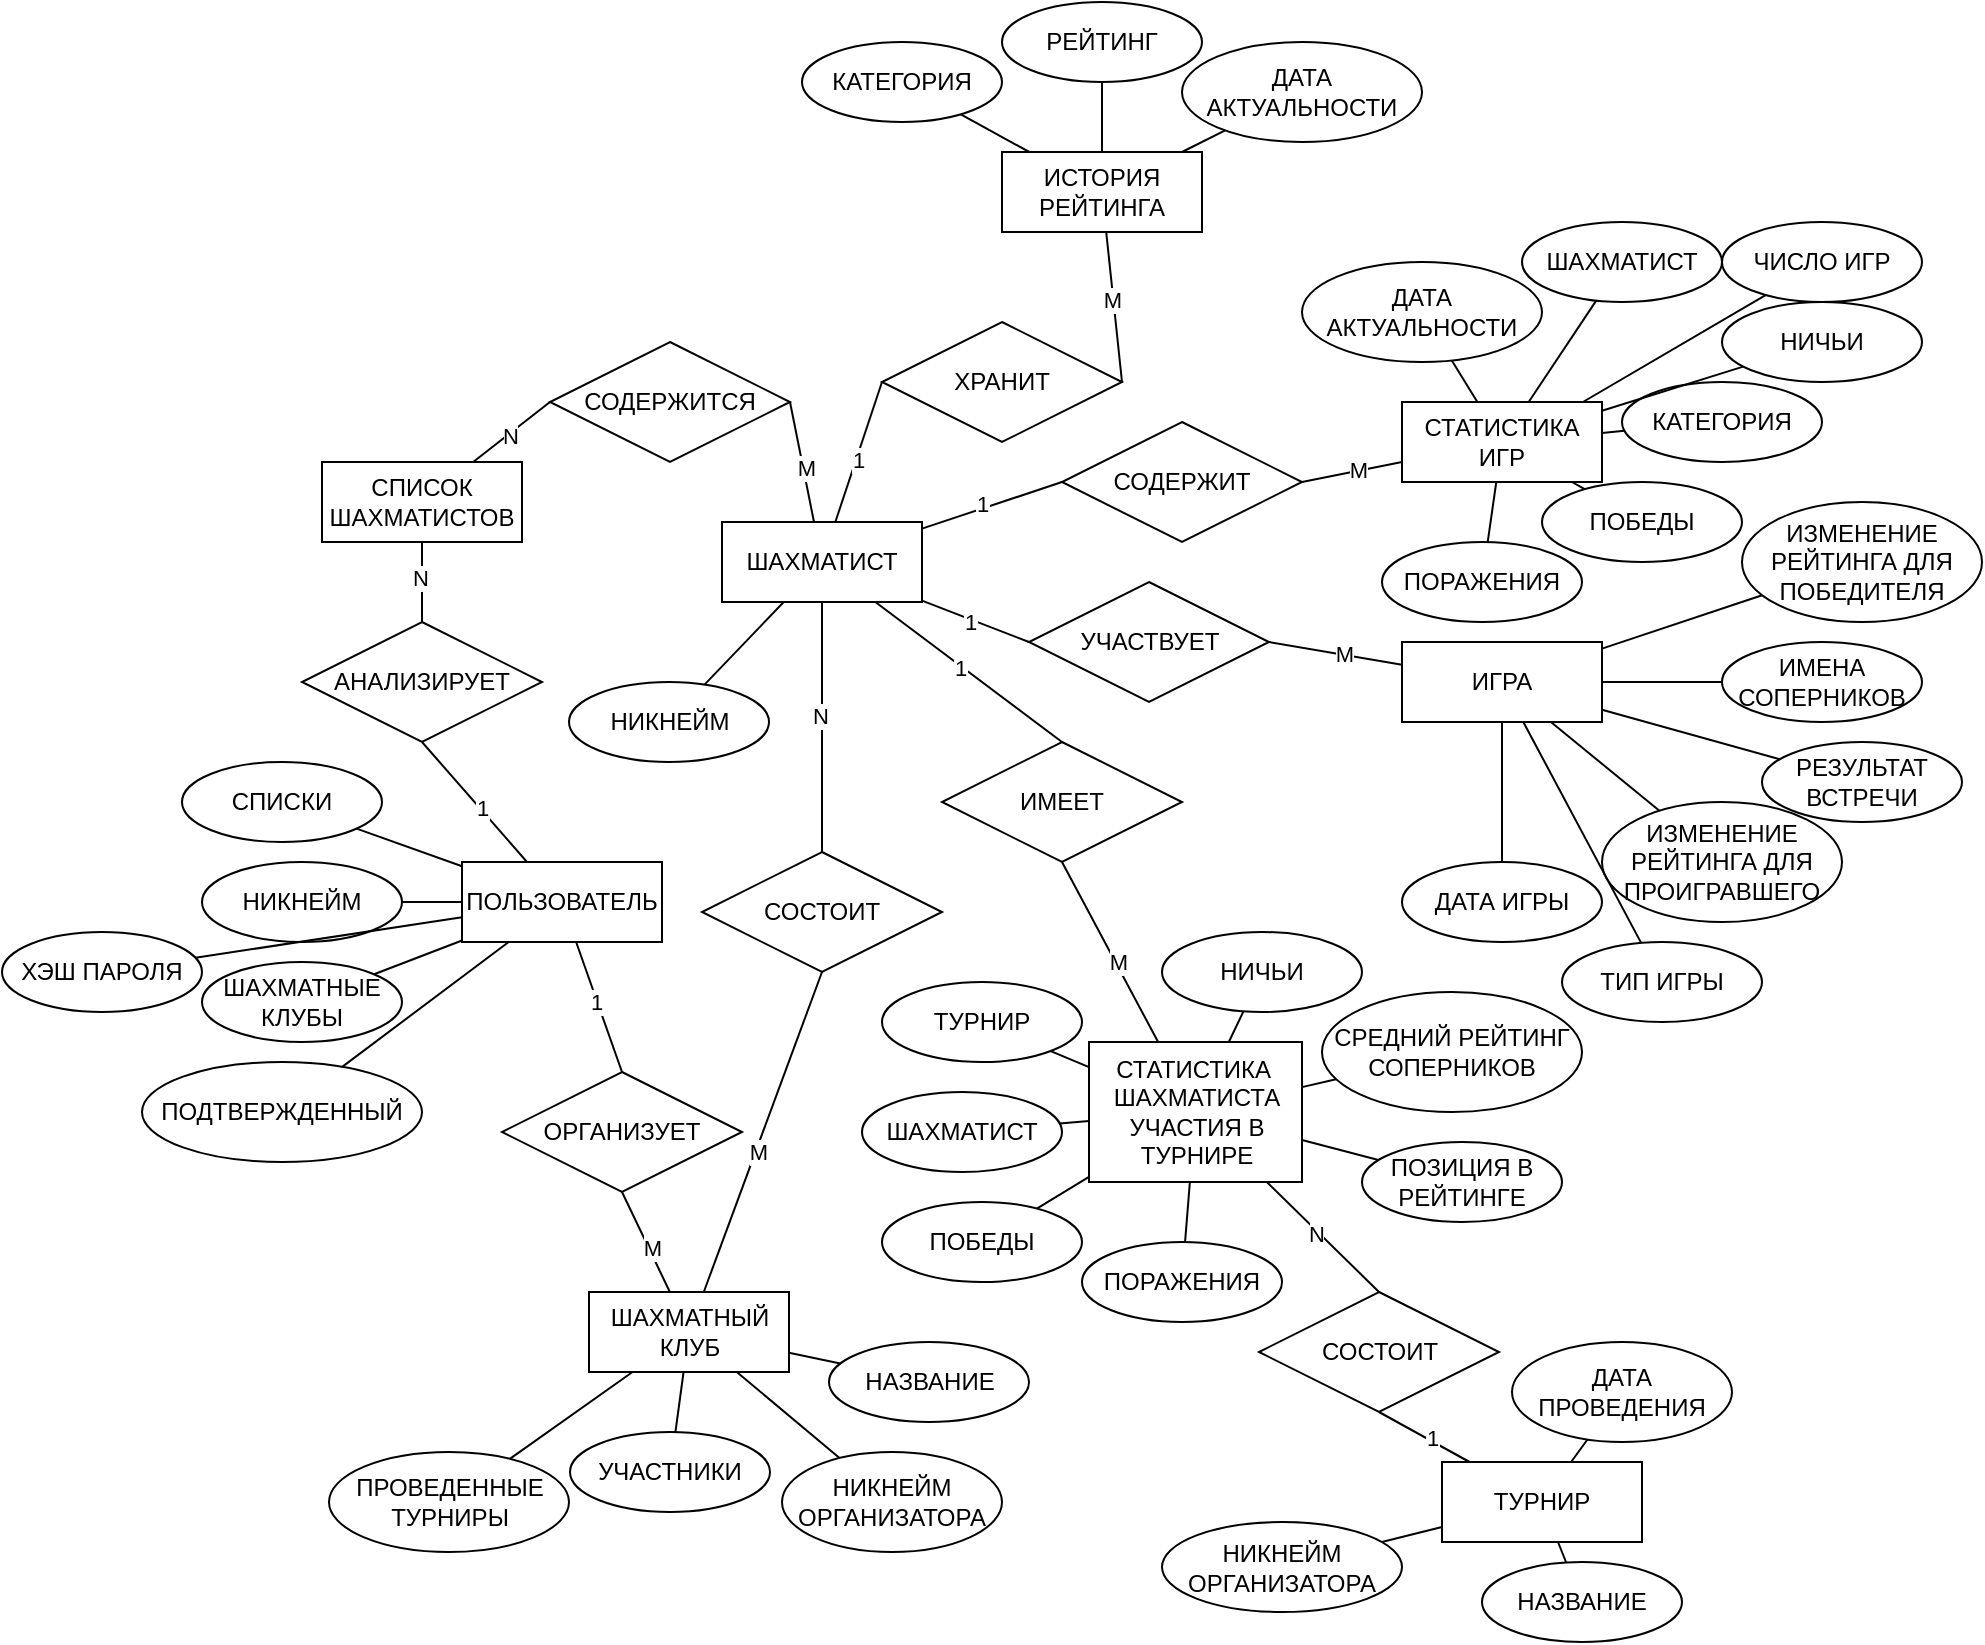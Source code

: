 <mxfile version="22.1.2" type="device">
  <diagram name="Страница — 1" id="yQxdHlblx3d4soqQ0-3H">
    <mxGraphModel dx="2657" dy="1113" grid="1" gridSize="10" guides="1" tooltips="1" connect="1" arrows="1" fold="1" page="1" pageScale="1" pageWidth="827" pageHeight="1169" math="0" shadow="0">
      <root>
        <mxCell id="0" />
        <mxCell id="1" parent="0" />
        <mxCell id="cVv3MX8iBVPpTRfMLCIt-10" style="rounded=0;orthogonalLoop=1;jettySize=auto;html=1;endArrow=none;endFill=0;entryX=0;entryY=0.5;entryDx=0;entryDy=0;" parent="1" source="cVv3MX8iBVPpTRfMLCIt-1" target="cVv3MX8iBVPpTRfMLCIt-11" edge="1">
          <mxGeometry relative="1" as="geometry">
            <mxPoint x="320" y="320" as="targetPoint" />
          </mxGeometry>
        </mxCell>
        <mxCell id="cVv3MX8iBVPpTRfMLCIt-13" value="1" style="edgeLabel;html=1;align=center;verticalAlign=middle;resizable=0;points=[];" parent="cVv3MX8iBVPpTRfMLCIt-10" vertex="1" connectable="0">
          <mxGeometry x="-0.114" y="2" relative="1" as="geometry">
            <mxPoint as="offset" />
          </mxGeometry>
        </mxCell>
        <mxCell id="cVv3MX8iBVPpTRfMLCIt-16" style="rounded=0;orthogonalLoop=1;jettySize=auto;html=1;endArrow=none;endFill=0;entryX=0;entryY=0.5;entryDx=0;entryDy=0;" parent="1" source="cVv3MX8iBVPpTRfMLCIt-1" target="cVv3MX8iBVPpTRfMLCIt-17" edge="1">
          <mxGeometry relative="1" as="geometry">
            <mxPoint x="330" y="270" as="targetPoint" />
          </mxGeometry>
        </mxCell>
        <mxCell id="cVv3MX8iBVPpTRfMLCIt-19" value="1" style="edgeLabel;html=1;align=center;verticalAlign=middle;resizable=0;points=[];" parent="cVv3MX8iBVPpTRfMLCIt-16" vertex="1" connectable="0">
          <mxGeometry x="-0.092" y="-1" relative="1" as="geometry">
            <mxPoint as="offset" />
          </mxGeometry>
        </mxCell>
        <mxCell id="cVv3MX8iBVPpTRfMLCIt-26" style="rounded=0;orthogonalLoop=1;jettySize=auto;html=1;endArrow=none;endFill=0;entryX=0.5;entryY=0;entryDx=0;entryDy=0;" parent="1" source="cVv3MX8iBVPpTRfMLCIt-1" target="cVv3MX8iBVPpTRfMLCIt-25" edge="1">
          <mxGeometry relative="1" as="geometry">
            <mxPoint x="413.5" y="500" as="targetPoint" />
            <mxPoint x="296.5" y="530" as="sourcePoint" />
          </mxGeometry>
        </mxCell>
        <mxCell id="cVv3MX8iBVPpTRfMLCIt-27" value="1" style="edgeLabel;html=1;align=center;verticalAlign=middle;resizable=0;points=[];" parent="cVv3MX8iBVPpTRfMLCIt-26" vertex="1" connectable="0">
          <mxGeometry x="-0.092" y="-1" relative="1" as="geometry">
            <mxPoint as="offset" />
          </mxGeometry>
        </mxCell>
        <mxCell id="cVv3MX8iBVPpTRfMLCIt-38" style="rounded=0;orthogonalLoop=1;jettySize=auto;html=1;endArrow=none;endFill=0;entryX=0.5;entryY=0;entryDx=0;entryDy=0;" parent="1" source="cVv3MX8iBVPpTRfMLCIt-1" target="cVv3MX8iBVPpTRfMLCIt-37" edge="1">
          <mxGeometry relative="1" as="geometry">
            <mxPoint x="303.5" y="560" as="targetPoint" />
            <mxPoint x="119" y="400" as="sourcePoint" />
          </mxGeometry>
        </mxCell>
        <mxCell id="cVv3MX8iBVPpTRfMLCIt-39" value="N" style="edgeLabel;html=1;align=center;verticalAlign=middle;resizable=0;points=[];" parent="cVv3MX8iBVPpTRfMLCIt-38" vertex="1" connectable="0">
          <mxGeometry x="-0.092" y="-1" relative="1" as="geometry">
            <mxPoint as="offset" />
          </mxGeometry>
        </mxCell>
        <mxCell id="rrQaPMLczTka0fSrIgPW-1" style="rounded=0;orthogonalLoop=1;jettySize=auto;html=1;endArrow=none;endFill=0;entryX=0;entryY=0.5;entryDx=0;entryDy=0;" parent="1" source="cVv3MX8iBVPpTRfMLCIt-4" target="rrQaPMLczTka0fSrIgPW-3" edge="1">
          <mxGeometry relative="1" as="geometry">
            <mxPoint x="266.5" y="300" as="targetPoint" />
            <mxPoint x="176" y="80" as="sourcePoint" />
          </mxGeometry>
        </mxCell>
        <mxCell id="rrQaPMLczTka0fSrIgPW-2" value="N" style="edgeLabel;html=1;align=center;verticalAlign=middle;resizable=0;points=[];" parent="rrQaPMLczTka0fSrIgPW-1" vertex="1" connectable="0">
          <mxGeometry x="-0.092" y="-1" relative="1" as="geometry">
            <mxPoint as="offset" />
          </mxGeometry>
        </mxCell>
        <mxCell id="cVv3MX8iBVPpTRfMLCIt-1" value="ШАХМАТИСТ" style="whiteSpace=wrap;html=1;align=center;" parent="1" vertex="1">
          <mxGeometry x="160" y="300" width="100" height="40" as="geometry" />
        </mxCell>
        <mxCell id="cVv3MX8iBVPpTRfMLCIt-42" style="rounded=0;orthogonalLoop=1;jettySize=auto;html=1;strokeColor=default;endArrow=none;endFill=0;" parent="1" source="cVv3MX8iBVPpTRfMLCIt-2" target="cVv3MX8iBVPpTRfMLCIt-43" edge="1">
          <mxGeometry relative="1" as="geometry">
            <mxPoint x="740" y="380" as="targetPoint" />
          </mxGeometry>
        </mxCell>
        <mxCell id="cVv3MX8iBVPpTRfMLCIt-2" value="ИГРА" style="whiteSpace=wrap;html=1;align=center;" parent="1" vertex="1">
          <mxGeometry x="500" y="360" width="100" height="40" as="geometry" />
        </mxCell>
        <mxCell id="cVv3MX8iBVPpTRfMLCIt-3" value="ШАХМАТНЫЙ КЛУБ" style="whiteSpace=wrap;html=1;align=center;" parent="1" vertex="1">
          <mxGeometry x="93.5" y="685" width="100" height="40" as="geometry" />
        </mxCell>
        <mxCell id="cVv3MX8iBVPpTRfMLCIt-4" value="СПИСОК ШАХМАТИСТОВ" style="whiteSpace=wrap;html=1;align=center;" parent="1" vertex="1">
          <mxGeometry x="-40" y="270" width="100" height="40" as="geometry" />
        </mxCell>
        <mxCell id="cVv3MX8iBVPpTRfMLCIt-5" value="ПОЛЬЗОВАТЕЛЬ" style="whiteSpace=wrap;html=1;align=center;" parent="1" vertex="1">
          <mxGeometry x="30" y="470" width="100" height="40" as="geometry" />
        </mxCell>
        <mxCell id="cVv3MX8iBVPpTRfMLCIt-6" value="ИСТОРИЯ РЕЙТИНГА" style="whiteSpace=wrap;html=1;align=center;" parent="1" vertex="1">
          <mxGeometry x="300" y="115" width="100" height="40" as="geometry" />
        </mxCell>
        <mxCell id="cVv3MX8iBVPpTRfMLCIt-7" value="СТАТИСТИКА ИГР" style="whiteSpace=wrap;html=1;align=center;" parent="1" vertex="1">
          <mxGeometry x="500" y="240" width="100" height="40" as="geometry" />
        </mxCell>
        <mxCell id="cVv3MX8iBVPpTRfMLCIt-8" value="СТАТИСТИКА&amp;nbsp; ШАХМАТИСТА УЧАСТИЯ В ТУРНИРЕ" style="whiteSpace=wrap;html=1;align=center;" parent="1" vertex="1">
          <mxGeometry x="343.5" y="560" width="106.5" height="70" as="geometry" />
        </mxCell>
        <mxCell id="cVv3MX8iBVPpTRfMLCIt-9" value="ТУРНИР" style="whiteSpace=wrap;html=1;align=center;" parent="1" vertex="1">
          <mxGeometry x="520" y="770" width="100" height="40" as="geometry" />
        </mxCell>
        <mxCell id="cVv3MX8iBVPpTRfMLCIt-12" style="rounded=0;orthogonalLoop=1;jettySize=auto;html=1;endArrow=none;endFill=0;exitX=1;exitY=0.5;exitDx=0;exitDy=0;" parent="1" source="cVv3MX8iBVPpTRfMLCIt-11" target="cVv3MX8iBVPpTRfMLCIt-7" edge="1">
          <mxGeometry relative="1" as="geometry" />
        </mxCell>
        <mxCell id="cVv3MX8iBVPpTRfMLCIt-14" value="М" style="edgeLabel;html=1;align=center;verticalAlign=middle;resizable=0;points=[];" parent="cVv3MX8iBVPpTRfMLCIt-12" vertex="1" connectable="0">
          <mxGeometry x="0.101" y="1" relative="1" as="geometry">
            <mxPoint as="offset" />
          </mxGeometry>
        </mxCell>
        <mxCell id="cVv3MX8iBVPpTRfMLCIt-11" value="СОДЕРЖИТ" style="shape=rhombus;perimeter=rhombusPerimeter;whiteSpace=wrap;html=1;align=center;" parent="1" vertex="1">
          <mxGeometry x="330" y="250" width="120" height="60" as="geometry" />
        </mxCell>
        <mxCell id="cVv3MX8iBVPpTRfMLCIt-18" style="rounded=0;orthogonalLoop=1;jettySize=auto;html=1;endArrow=none;endFill=0;exitX=1;exitY=0.5;exitDx=0;exitDy=0;" parent="1" source="cVv3MX8iBVPpTRfMLCIt-17" target="cVv3MX8iBVPpTRfMLCIt-6" edge="1">
          <mxGeometry relative="1" as="geometry" />
        </mxCell>
        <mxCell id="cVv3MX8iBVPpTRfMLCIt-20" value="М" style="edgeLabel;html=1;align=center;verticalAlign=middle;resizable=0;points=[];" parent="cVv3MX8iBVPpTRfMLCIt-18" vertex="1" connectable="0">
          <mxGeometry x="0.112" y="1" relative="1" as="geometry">
            <mxPoint as="offset" />
          </mxGeometry>
        </mxCell>
        <mxCell id="cVv3MX8iBVPpTRfMLCIt-23" style="rounded=0;orthogonalLoop=1;jettySize=auto;html=1;endArrow=none;endFill=0;exitX=0.5;exitY=1;exitDx=0;exitDy=0;" parent="1" source="cVv3MX8iBVPpTRfMLCIt-25" target="cVv3MX8iBVPpTRfMLCIt-8" edge="1">
          <mxGeometry relative="1" as="geometry">
            <mxPoint x="483.5" y="430" as="targetPoint" />
          </mxGeometry>
        </mxCell>
        <mxCell id="cVv3MX8iBVPpTRfMLCIt-24" value="М" style="edgeLabel;html=1;align=center;verticalAlign=middle;resizable=0;points=[];" parent="cVv3MX8iBVPpTRfMLCIt-23" vertex="1" connectable="0">
          <mxGeometry x="0.112" y="1" relative="1" as="geometry">
            <mxPoint as="offset" />
          </mxGeometry>
        </mxCell>
        <mxCell id="cVv3MX8iBVPpTRfMLCIt-40" style="rounded=0;orthogonalLoop=1;jettySize=auto;html=1;endArrow=none;endFill=0;exitX=0.5;exitY=1;exitDx=0;exitDy=0;" parent="1" source="cVv3MX8iBVPpTRfMLCIt-37" target="cVv3MX8iBVPpTRfMLCIt-3" edge="1">
          <mxGeometry relative="1" as="geometry">
            <mxPoint x="400" y="508" as="targetPoint" />
          </mxGeometry>
        </mxCell>
        <mxCell id="cVv3MX8iBVPpTRfMLCIt-41" value="М" style="edgeLabel;html=1;align=center;verticalAlign=middle;resizable=0;points=[];" parent="cVv3MX8iBVPpTRfMLCIt-40" vertex="1" connectable="0">
          <mxGeometry x="0.112" y="1" relative="1" as="geometry">
            <mxPoint as="offset" />
          </mxGeometry>
        </mxCell>
        <mxCell id="rrQaPMLczTka0fSrIgPW-4" style="rounded=0;orthogonalLoop=1;jettySize=auto;html=1;endArrow=none;endFill=0;exitX=1;exitY=0.5;exitDx=0;exitDy=0;" parent="1" source="rrQaPMLczTka0fSrIgPW-3" target="cVv3MX8iBVPpTRfMLCIt-1" edge="1">
          <mxGeometry relative="1" as="geometry">
            <mxPoint x="350" y="280" as="targetPoint" />
          </mxGeometry>
        </mxCell>
        <mxCell id="rrQaPMLczTka0fSrIgPW-5" value="М" style="edgeLabel;html=1;align=center;verticalAlign=middle;resizable=0;points=[];" parent="rrQaPMLczTka0fSrIgPW-4" vertex="1" connectable="0">
          <mxGeometry x="0.112" y="1" relative="1" as="geometry">
            <mxPoint as="offset" />
          </mxGeometry>
        </mxCell>
        <mxCell id="cVv3MX8iBVPpTRfMLCIt-17" value="ХРАНИТ" style="shape=rhombus;perimeter=rhombusPerimeter;whiteSpace=wrap;html=1;align=center;" parent="1" vertex="1">
          <mxGeometry x="240" y="200" width="120" height="60" as="geometry" />
        </mxCell>
        <mxCell id="cVv3MX8iBVPpTRfMLCIt-25" value="ИМЕЕТ" style="shape=rhombus;perimeter=rhombusPerimeter;whiteSpace=wrap;html=1;align=center;" parent="1" vertex="1">
          <mxGeometry x="270" y="410" width="120" height="60" as="geometry" />
        </mxCell>
        <mxCell id="cVv3MX8iBVPpTRfMLCIt-37" value="СОСТОИТ" style="shape=rhombus;perimeter=rhombusPerimeter;whiteSpace=wrap;html=1;align=center;" parent="1" vertex="1">
          <mxGeometry x="150" y="465" width="120" height="60" as="geometry" />
        </mxCell>
        <mxCell id="rrQaPMLczTka0fSrIgPW-3" value="СОДЕРЖИТСЯ" style="shape=rhombus;perimeter=rhombusPerimeter;whiteSpace=wrap;html=1;align=center;" parent="1" vertex="1">
          <mxGeometry x="74" y="210" width="120" height="60" as="geometry" />
        </mxCell>
        <mxCell id="cVv3MX8iBVPpTRfMLCIt-29" style="rounded=0;orthogonalLoop=1;jettySize=auto;html=1;endArrow=none;endFill=0;entryX=0;entryY=0.5;entryDx=0;entryDy=0;" parent="1" source="cVv3MX8iBVPpTRfMLCIt-1" target="cVv3MX8iBVPpTRfMLCIt-33" edge="1">
          <mxGeometry relative="1" as="geometry">
            <mxPoint x="467.5" y="458" as="targetPoint" />
            <mxPoint x="283" y="298" as="sourcePoint" />
          </mxGeometry>
        </mxCell>
        <mxCell id="cVv3MX8iBVPpTRfMLCIt-30" value="1" style="edgeLabel;html=1;align=center;verticalAlign=middle;resizable=0;points=[];" parent="cVv3MX8iBVPpTRfMLCIt-29" vertex="1" connectable="0">
          <mxGeometry x="-0.092" y="-1" relative="1" as="geometry">
            <mxPoint as="offset" />
          </mxGeometry>
        </mxCell>
        <mxCell id="cVv3MX8iBVPpTRfMLCIt-31" style="rounded=0;orthogonalLoop=1;jettySize=auto;html=1;endArrow=none;endFill=0;exitX=1;exitY=0.5;exitDx=0;exitDy=0;" parent="1" source="cVv3MX8iBVPpTRfMLCIt-33" target="cVv3MX8iBVPpTRfMLCIt-2" edge="1">
          <mxGeometry relative="1" as="geometry">
            <mxPoint x="544" y="420" as="targetPoint" />
          </mxGeometry>
        </mxCell>
        <mxCell id="cVv3MX8iBVPpTRfMLCIt-32" value="М" style="edgeLabel;html=1;align=center;verticalAlign=middle;resizable=0;points=[];" parent="cVv3MX8iBVPpTRfMLCIt-31" vertex="1" connectable="0">
          <mxGeometry x="0.112" y="1" relative="1" as="geometry">
            <mxPoint as="offset" />
          </mxGeometry>
        </mxCell>
        <mxCell id="cVv3MX8iBVPpTRfMLCIt-33" value="УЧАСТВУЕТ" style="shape=rhombus;perimeter=rhombusPerimeter;whiteSpace=wrap;html=1;align=center;" parent="1" vertex="1">
          <mxGeometry x="313.5" y="330" width="120" height="60" as="geometry" />
        </mxCell>
        <mxCell id="cVv3MX8iBVPpTRfMLCIt-36" style="rounded=0;orthogonalLoop=1;jettySize=auto;html=1;endArrow=none;endFill=0;" parent="1" source="cVv3MX8iBVPpTRfMLCIt-35" target="cVv3MX8iBVPpTRfMLCIt-1" edge="1">
          <mxGeometry relative="1" as="geometry" />
        </mxCell>
        <mxCell id="cVv3MX8iBVPpTRfMLCIt-35" value="НИКНЕЙМ" style="ellipse;whiteSpace=wrap;html=1;align=center;" parent="1" vertex="1">
          <mxGeometry x="83.5" y="380" width="100" height="40" as="geometry" />
        </mxCell>
        <mxCell id="cVv3MX8iBVPpTRfMLCIt-43" value="ИМЕНА СОПЕРНИКОВ" style="ellipse;whiteSpace=wrap;html=1;align=center;" parent="1" vertex="1">
          <mxGeometry x="660" y="360" width="100" height="40" as="geometry" />
        </mxCell>
        <mxCell id="cVv3MX8iBVPpTRfMLCIt-44" style="rounded=0;orthogonalLoop=1;jettySize=auto;html=1;strokeColor=default;endArrow=none;endFill=0;" parent="1" source="cVv3MX8iBVPpTRfMLCIt-2" target="cVv3MX8iBVPpTRfMLCIt-45" edge="1">
          <mxGeometry relative="1" as="geometry">
            <mxPoint x="760" y="460" as="targetPoint" />
            <mxPoint x="640" y="460" as="sourcePoint" />
          </mxGeometry>
        </mxCell>
        <mxCell id="cVv3MX8iBVPpTRfMLCIt-45" value="РЕЗУЛЬТАТ ВСТРЕЧИ" style="ellipse;whiteSpace=wrap;html=1;align=center;" parent="1" vertex="1">
          <mxGeometry x="680" y="410" width="100" height="40" as="geometry" />
        </mxCell>
        <mxCell id="cVv3MX8iBVPpTRfMLCIt-46" style="rounded=0;orthogonalLoop=1;jettySize=auto;html=1;strokeColor=default;endArrow=none;endFill=0;" parent="1" source="cVv3MX8iBVPpTRfMLCIt-2" target="cVv3MX8iBVPpTRfMLCIt-47" edge="1">
          <mxGeometry relative="1" as="geometry">
            <mxPoint x="740" y="525" as="targetPoint" />
            <mxPoint x="579.091" y="435" as="sourcePoint" />
          </mxGeometry>
        </mxCell>
        <mxCell id="cVv3MX8iBVPpTRfMLCIt-47" value="ИЗМЕНЕНИЕ РЕЙТИНГА ДЛЯ ПОБЕДИТЕЛЯ" style="ellipse;whiteSpace=wrap;html=1;align=center;" parent="1" vertex="1">
          <mxGeometry x="670" y="290" width="120" height="60" as="geometry" />
        </mxCell>
        <mxCell id="cVv3MX8iBVPpTRfMLCIt-49" style="rounded=0;orthogonalLoop=1;jettySize=auto;html=1;strokeColor=default;endArrow=none;endFill=0;" parent="1" source="cVv3MX8iBVPpTRfMLCIt-2" target="cVv3MX8iBVPpTRfMLCIt-50" edge="1">
          <mxGeometry relative="1" as="geometry">
            <mxPoint x="770" y="410" as="targetPoint" />
            <mxPoint x="650" y="410" as="sourcePoint" />
          </mxGeometry>
        </mxCell>
        <mxCell id="cVv3MX8iBVPpTRfMLCIt-50" value="ИЗМЕНЕНИЕ РЕЙТИНГА ДЛЯ ПРОИГРАВШЕГО" style="ellipse;whiteSpace=wrap;html=1;align=center;" parent="1" vertex="1">
          <mxGeometry x="600" y="440" width="120" height="60" as="geometry" />
        </mxCell>
        <mxCell id="cVv3MX8iBVPpTRfMLCIt-51" style="rounded=0;orthogonalLoop=1;jettySize=auto;html=1;strokeColor=default;endArrow=none;endFill=0;" parent="1" source="cVv3MX8iBVPpTRfMLCIt-2" target="cVv3MX8iBVPpTRfMLCIt-52" edge="1">
          <mxGeometry relative="1" as="geometry">
            <mxPoint x="780" y="420" as="targetPoint" />
            <mxPoint x="660" y="420" as="sourcePoint" />
          </mxGeometry>
        </mxCell>
        <mxCell id="cVv3MX8iBVPpTRfMLCIt-52" value="ТИП ИГРЫ" style="ellipse;whiteSpace=wrap;html=1;align=center;" parent="1" vertex="1">
          <mxGeometry x="580" y="510" width="100" height="40" as="geometry" />
        </mxCell>
        <mxCell id="cVv3MX8iBVPpTRfMLCIt-53" style="rounded=0;orthogonalLoop=1;jettySize=auto;html=1;strokeColor=default;endArrow=none;endFill=0;" parent="1" source="cVv3MX8iBVPpTRfMLCIt-2" target="cVv3MX8iBVPpTRfMLCIt-54" edge="1">
          <mxGeometry relative="1" as="geometry">
            <mxPoint x="790" y="430" as="targetPoint" />
            <mxPoint x="670" y="430" as="sourcePoint" />
          </mxGeometry>
        </mxCell>
        <mxCell id="cVv3MX8iBVPpTRfMLCIt-54" value="ДАТА ИГРЫ" style="ellipse;whiteSpace=wrap;html=1;align=center;" parent="1" vertex="1">
          <mxGeometry x="500" y="470" width="100" height="40" as="geometry" />
        </mxCell>
        <mxCell id="cVv3MX8iBVPpTRfMLCIt-56" style="rounded=0;orthogonalLoop=1;jettySize=auto;html=1;strokeColor=default;endArrow=none;endFill=0;" parent="1" source="cVv3MX8iBVPpTRfMLCIt-3" target="cVv3MX8iBVPpTRfMLCIt-57" edge="1">
          <mxGeometry relative="1" as="geometry">
            <mxPoint x="227.035" y="724.77" as="targetPoint" />
            <mxPoint x="220" y="775" as="sourcePoint" />
          </mxGeometry>
        </mxCell>
        <mxCell id="cVv3MX8iBVPpTRfMLCIt-57" value="НАЗВАНИЕ" style="ellipse;whiteSpace=wrap;html=1;align=center;" parent="1" vertex="1">
          <mxGeometry x="213.5" y="710" width="100" height="40" as="geometry" />
        </mxCell>
        <mxCell id="cVv3MX8iBVPpTRfMLCIt-58" style="rounded=0;orthogonalLoop=1;jettySize=auto;html=1;strokeColor=default;endArrow=none;endFill=0;" parent="1" source="cVv3MX8iBVPpTRfMLCIt-3" target="cVv3MX8iBVPpTRfMLCIt-59" edge="1">
          <mxGeometry relative="1" as="geometry">
            <mxPoint x="313.5" y="845" as="targetPoint" />
            <mxPoint x="-46.5" y="940.526" as="sourcePoint" />
          </mxGeometry>
        </mxCell>
        <mxCell id="cVv3MX8iBVPpTRfMLCIt-59" value="НИКНЕЙМ ОРГАНИЗАТОРА" style="ellipse;whiteSpace=wrap;html=1;align=center;" parent="1" vertex="1">
          <mxGeometry x="190" y="765" width="110" height="50" as="geometry" />
        </mxCell>
        <mxCell id="cVv3MX8iBVPpTRfMLCIt-60" style="rounded=0;orthogonalLoop=1;jettySize=auto;html=1;strokeColor=default;endArrow=none;endFill=0;" parent="1" source="cVv3MX8iBVPpTRfMLCIt-3" target="cVv3MX8iBVPpTRfMLCIt-61" edge="1">
          <mxGeometry relative="1" as="geometry">
            <mxPoint x="200" y="895" as="targetPoint" />
            <mxPoint x="80" y="895" as="sourcePoint" />
          </mxGeometry>
        </mxCell>
        <mxCell id="cVv3MX8iBVPpTRfMLCIt-61" value="УЧАСТНИКИ" style="ellipse;whiteSpace=wrap;html=1;align=center;" parent="1" vertex="1">
          <mxGeometry x="84" y="755" width="100" height="40" as="geometry" />
        </mxCell>
        <mxCell id="cVv3MX8iBVPpTRfMLCIt-65" style="rounded=0;orthogonalLoop=1;jettySize=auto;html=1;strokeColor=default;endArrow=none;endFill=0;" parent="1" source="cVv3MX8iBVPpTRfMLCIt-3" target="cVv3MX8iBVPpTRfMLCIt-66" edge="1">
          <mxGeometry relative="1" as="geometry">
            <mxPoint x="80" y="880" as="targetPoint" />
            <mxPoint x="51" y="700" as="sourcePoint" />
          </mxGeometry>
        </mxCell>
        <mxCell id="cVv3MX8iBVPpTRfMLCIt-66" value="ПРОВЕДЕННЫЕ ТУРНИРЫ" style="ellipse;whiteSpace=wrap;html=1;align=center;" parent="1" vertex="1">
          <mxGeometry x="-36.5" y="765" width="120" height="50" as="geometry" />
        </mxCell>
        <mxCell id="rrQaPMLczTka0fSrIgPW-6" style="rounded=0;orthogonalLoop=1;jettySize=auto;html=1;strokeColor=default;endArrow=none;endFill=0;" parent="1" source="cVv3MX8iBVPpTRfMLCIt-5" target="rrQaPMLczTka0fSrIgPW-7" edge="1">
          <mxGeometry relative="1" as="geometry">
            <mxPoint x="36" y="650" as="targetPoint" />
            <mxPoint x="-3" y="470" as="sourcePoint" />
          </mxGeometry>
        </mxCell>
        <mxCell id="rrQaPMLczTka0fSrIgPW-7" value="НИКНЕЙМ" style="ellipse;whiteSpace=wrap;html=1;align=center;" parent="1" vertex="1">
          <mxGeometry x="-100" y="470" width="100" height="40" as="geometry" />
        </mxCell>
        <mxCell id="rrQaPMLczTka0fSrIgPW-8" style="rounded=0;orthogonalLoop=1;jettySize=auto;html=1;endArrow=none;endFill=0;entryX=0.5;entryY=0;entryDx=0;entryDy=0;" parent="1" source="cVv3MX8iBVPpTRfMLCIt-5" target="rrQaPMLczTka0fSrIgPW-12" edge="1">
          <mxGeometry relative="1" as="geometry">
            <mxPoint x="233.3" y="630" as="targetPoint" />
            <mxPoint x="124.2" y="490" as="sourcePoint" />
          </mxGeometry>
        </mxCell>
        <mxCell id="rrQaPMLczTka0fSrIgPW-9" value="1" style="edgeLabel;html=1;align=center;verticalAlign=middle;resizable=0;points=[];" parent="rrQaPMLczTka0fSrIgPW-8" vertex="1" connectable="0">
          <mxGeometry x="-0.092" y="-1" relative="1" as="geometry">
            <mxPoint as="offset" />
          </mxGeometry>
        </mxCell>
        <mxCell id="rrQaPMLczTka0fSrIgPW-10" style="rounded=0;orthogonalLoop=1;jettySize=auto;html=1;endArrow=none;endFill=0;exitX=0.5;exitY=1;exitDx=0;exitDy=0;" parent="1" source="rrQaPMLczTka0fSrIgPW-12" target="cVv3MX8iBVPpTRfMLCIt-3" edge="1">
          <mxGeometry relative="1" as="geometry">
            <mxPoint x="291.05" y="650.49" as="targetPoint" />
            <mxPoint x="188.25" y="660" as="sourcePoint" />
          </mxGeometry>
        </mxCell>
        <mxCell id="rrQaPMLczTka0fSrIgPW-11" value="М" style="edgeLabel;html=1;align=center;verticalAlign=middle;resizable=0;points=[];" parent="rrQaPMLczTka0fSrIgPW-10" vertex="1" connectable="0">
          <mxGeometry x="0.112" y="1" relative="1" as="geometry">
            <mxPoint as="offset" />
          </mxGeometry>
        </mxCell>
        <mxCell id="rrQaPMLczTka0fSrIgPW-12" value="ОРГАНИЗУЕТ" style="shape=rhombus;perimeter=rhombusPerimeter;whiteSpace=wrap;html=1;align=center;" parent="1" vertex="1">
          <mxGeometry x="50" y="575" width="120" height="60" as="geometry" />
        </mxCell>
        <mxCell id="rrQaPMLczTka0fSrIgPW-19" style="rounded=0;orthogonalLoop=1;jettySize=auto;html=1;strokeColor=default;endArrow=none;endFill=0;" parent="1" source="cVv3MX8iBVPpTRfMLCIt-5" target="rrQaPMLczTka0fSrIgPW-20" edge="1">
          <mxGeometry relative="1" as="geometry">
            <mxPoint x="36" y="700" as="targetPoint" />
            <mxPoint x="-3" y="520" as="sourcePoint" />
          </mxGeometry>
        </mxCell>
        <mxCell id="rrQaPMLczTka0fSrIgPW-20" value="ШАХМАТНЫЕ КЛУБЫ" style="ellipse;whiteSpace=wrap;html=1;align=center;" parent="1" vertex="1">
          <mxGeometry x="-100" y="520" width="100" height="40" as="geometry" />
        </mxCell>
        <mxCell id="rrQaPMLczTka0fSrIgPW-23" style="rounded=0;orthogonalLoop=1;jettySize=auto;html=1;strokeColor=default;endArrow=none;endFill=0;" parent="1" source="cVv3MX8iBVPpTRfMLCIt-5" target="rrQaPMLczTka0fSrIgPW-24" edge="1">
          <mxGeometry relative="1" as="geometry">
            <mxPoint x="26" y="550" as="targetPoint" />
            <mxPoint x="-13" y="370" as="sourcePoint" />
          </mxGeometry>
        </mxCell>
        <mxCell id="rrQaPMLczTka0fSrIgPW-24" value="СПИСКИ" style="ellipse;whiteSpace=wrap;html=1;align=center;" parent="1" vertex="1">
          <mxGeometry x="-110" y="420" width="100" height="40" as="geometry" />
        </mxCell>
        <mxCell id="rrQaPMLczTka0fSrIgPW-25" style="rounded=0;orthogonalLoop=1;jettySize=auto;html=1;endArrow=none;endFill=0;entryX=0.5;entryY=0;entryDx=0;entryDy=0;" parent="1" source="cVv3MX8iBVPpTRfMLCIt-4" target="rrQaPMLczTka0fSrIgPW-29" edge="1">
          <mxGeometry relative="1" as="geometry">
            <mxPoint x="-24.83" y="430" as="targetPoint" />
            <mxPoint x="-0.83" y="230" as="sourcePoint" />
          </mxGeometry>
        </mxCell>
        <mxCell id="rrQaPMLczTka0fSrIgPW-26" value="N" style="edgeLabel;html=1;align=center;verticalAlign=middle;resizable=0;points=[];" parent="rrQaPMLczTka0fSrIgPW-25" vertex="1" connectable="0">
          <mxGeometry x="-0.092" y="-1" relative="1" as="geometry">
            <mxPoint as="offset" />
          </mxGeometry>
        </mxCell>
        <mxCell id="rrQaPMLczTka0fSrIgPW-27" style="rounded=0;orthogonalLoop=1;jettySize=auto;html=1;endArrow=none;endFill=0;exitX=0.5;exitY=1;exitDx=0;exitDy=0;" parent="1" source="rrQaPMLczTka0fSrIgPW-29" target="cVv3MX8iBVPpTRfMLCIt-5" edge="1">
          <mxGeometry relative="1" as="geometry">
            <mxPoint x="90.003" y="470" as="targetPoint" />
          </mxGeometry>
        </mxCell>
        <mxCell id="rrQaPMLczTka0fSrIgPW-28" value="1" style="edgeLabel;html=1;align=center;verticalAlign=middle;resizable=0;points=[];" parent="rrQaPMLczTka0fSrIgPW-27" vertex="1" connectable="0">
          <mxGeometry x="0.112" y="1" relative="1" as="geometry">
            <mxPoint as="offset" />
          </mxGeometry>
        </mxCell>
        <mxCell id="rrQaPMLczTka0fSrIgPW-29" value="АНАЛИЗИРУЕТ" style="shape=rhombus;perimeter=rhombusPerimeter;whiteSpace=wrap;html=1;align=center;" parent="1" vertex="1">
          <mxGeometry x="-50" y="350" width="120" height="60" as="geometry" />
        </mxCell>
        <mxCell id="rrQaPMLczTka0fSrIgPW-35" style="rounded=0;orthogonalLoop=1;jettySize=auto;html=1;strokeColor=default;endArrow=none;endFill=0;" parent="1" source="cVv3MX8iBVPpTRfMLCIt-5" target="rrQaPMLczTka0fSrIgPW-36" edge="1">
          <mxGeometry relative="1" as="geometry">
            <mxPoint x="-14" y="710" as="targetPoint" />
            <mxPoint x="-53" y="530" as="sourcePoint" />
          </mxGeometry>
        </mxCell>
        <mxCell id="rrQaPMLczTka0fSrIgPW-36" value="ПОДТВЕРЖДЕННЫЙ" style="ellipse;whiteSpace=wrap;html=1;align=center;" parent="1" vertex="1">
          <mxGeometry x="-130" y="570" width="140" height="50" as="geometry" />
        </mxCell>
        <mxCell id="rrQaPMLczTka0fSrIgPW-37" style="rounded=0;orthogonalLoop=1;jettySize=auto;html=1;strokeColor=default;endArrow=none;endFill=0;" parent="1" source="cVv3MX8iBVPpTRfMLCIt-5" target="rrQaPMLczTka0fSrIgPW-38" edge="1">
          <mxGeometry relative="1" as="geometry">
            <mxPoint x="-84" y="640" as="targetPoint" />
            <mxPoint x="-123" y="460" as="sourcePoint" />
          </mxGeometry>
        </mxCell>
        <mxCell id="rrQaPMLczTka0fSrIgPW-38" value="ХЭШ ПАРОЛЯ" style="ellipse;whiteSpace=wrap;html=1;align=center;" parent="1" vertex="1">
          <mxGeometry x="-200" y="505" width="100" height="40" as="geometry" />
        </mxCell>
        <mxCell id="rrQaPMLczTka0fSrIgPW-39" style="rounded=0;orthogonalLoop=1;jettySize=auto;html=1;strokeColor=default;endArrow=none;endFill=0;" parent="1" source="cVv3MX8iBVPpTRfMLCIt-6" target="rrQaPMLczTka0fSrIgPW-40" edge="1">
          <mxGeometry relative="1" as="geometry">
            <mxPoint x="456" y="240" as="targetPoint" />
            <mxPoint x="435" y="140" as="sourcePoint" />
          </mxGeometry>
        </mxCell>
        <mxCell id="rrQaPMLczTka0fSrIgPW-40" value="КАТЕГОРИЯ" style="ellipse;whiteSpace=wrap;html=1;align=center;" parent="1" vertex="1">
          <mxGeometry x="200" y="60" width="100" height="40" as="geometry" />
        </mxCell>
        <mxCell id="rrQaPMLczTka0fSrIgPW-41" style="rounded=0;orthogonalLoop=1;jettySize=auto;html=1;strokeColor=default;endArrow=none;endFill=0;" parent="1" source="cVv3MX8iBVPpTRfMLCIt-6" target="rrQaPMLczTka0fSrIgPW-42" edge="1">
          <mxGeometry relative="1" as="geometry">
            <mxPoint x="556" y="230" as="targetPoint" />
            <mxPoint x="517" y="50" as="sourcePoint" />
          </mxGeometry>
        </mxCell>
        <mxCell id="rrQaPMLczTka0fSrIgPW-42" value="РЕЙТИНГ" style="ellipse;whiteSpace=wrap;html=1;align=center;" parent="1" vertex="1">
          <mxGeometry x="300" y="40" width="100" height="40" as="geometry" />
        </mxCell>
        <mxCell id="rrQaPMLczTka0fSrIgPW-43" style="rounded=0;orthogonalLoop=1;jettySize=auto;html=1;strokeColor=default;endArrow=none;endFill=0;" parent="1" source="cVv3MX8iBVPpTRfMLCIt-6" target="rrQaPMLczTka0fSrIgPW-44" edge="1">
          <mxGeometry relative="1" as="geometry">
            <mxPoint x="656" y="260" as="targetPoint" />
            <mxPoint x="617" y="80" as="sourcePoint" />
          </mxGeometry>
        </mxCell>
        <mxCell id="rrQaPMLczTka0fSrIgPW-44" value="ДАТА АКТУАЛЬНОСТИ" style="ellipse;whiteSpace=wrap;html=1;align=center;" parent="1" vertex="1">
          <mxGeometry x="390" y="60" width="120" height="50" as="geometry" />
        </mxCell>
        <mxCell id="rrQaPMLczTka0fSrIgPW-45" style="rounded=0;orthogonalLoop=1;jettySize=auto;html=1;strokeColor=default;endArrow=none;endFill=0;" parent="1" source="cVv3MX8iBVPpTRfMLCIt-7" target="rrQaPMLczTka0fSrIgPW-46" edge="1">
          <mxGeometry relative="1" as="geometry">
            <mxPoint x="656" y="330" as="targetPoint" />
            <mxPoint x="617" y="150" as="sourcePoint" />
          </mxGeometry>
        </mxCell>
        <mxCell id="rrQaPMLczTka0fSrIgPW-46" value="ШАХМАТИСТ" style="ellipse;whiteSpace=wrap;html=1;align=center;" parent="1" vertex="1">
          <mxGeometry x="560" y="150" width="100" height="40" as="geometry" />
        </mxCell>
        <mxCell id="rrQaPMLczTka0fSrIgPW-47" style="rounded=0;orthogonalLoop=1;jettySize=auto;html=1;strokeColor=default;endArrow=none;endFill=0;" parent="1" source="cVv3MX8iBVPpTRfMLCIt-7" target="rrQaPMLczTka0fSrIgPW-48" edge="1">
          <mxGeometry relative="1" as="geometry">
            <mxPoint x="726" y="370" as="targetPoint" />
            <mxPoint x="687" y="190" as="sourcePoint" />
          </mxGeometry>
        </mxCell>
        <mxCell id="rrQaPMLczTka0fSrIgPW-48" value="КАТЕГОРИЯ" style="ellipse;whiteSpace=wrap;html=1;align=center;" parent="1" vertex="1">
          <mxGeometry x="610" y="230" width="100" height="40" as="geometry" />
        </mxCell>
        <mxCell id="rrQaPMLczTka0fSrIgPW-49" style="rounded=0;orthogonalLoop=1;jettySize=auto;html=1;strokeColor=default;endArrow=none;endFill=0;" parent="1" source="cVv3MX8iBVPpTRfMLCIt-7" target="rrQaPMLczTka0fSrIgPW-50" edge="1">
          <mxGeometry relative="1" as="geometry">
            <mxPoint x="686" y="420" as="targetPoint" />
            <mxPoint x="647" y="240" as="sourcePoint" />
          </mxGeometry>
        </mxCell>
        <mxCell id="rrQaPMLczTka0fSrIgPW-76" style="rounded=0;orthogonalLoop=1;jettySize=auto;html=1;strokeColor=default;endArrow=none;endFill=0;" parent="1" source="cVv3MX8iBVPpTRfMLCIt-8" target="rrQaPMLczTka0fSrIgPW-77" edge="1">
          <mxGeometry relative="1" as="geometry">
            <mxPoint x="544.5" y="725" as="targetPoint" />
            <mxPoint x="443.5" y="585" as="sourcePoint" />
          </mxGeometry>
        </mxCell>
        <mxCell id="rrQaPMLczTka0fSrIgPW-50" value="ПОБЕДЫ" style="ellipse;whiteSpace=wrap;html=1;align=center;" parent="1" vertex="1">
          <mxGeometry x="570" y="280" width="100" height="40" as="geometry" />
        </mxCell>
        <mxCell id="rrQaPMLczTka0fSrIgPW-77" value="ПОБЕДЫ" style="ellipse;whiteSpace=wrap;html=1;align=center;" parent="1" vertex="1">
          <mxGeometry x="240" y="640" width="100" height="40" as="geometry" />
        </mxCell>
        <mxCell id="rrQaPMLczTka0fSrIgPW-51" style="rounded=0;orthogonalLoop=1;jettySize=auto;html=1;strokeColor=default;endArrow=none;endFill=0;" parent="1" source="cVv3MX8iBVPpTRfMLCIt-7" target="rrQaPMLczTka0fSrIgPW-52" edge="1">
          <mxGeometry relative="1" as="geometry">
            <mxPoint x="586" y="440" as="targetPoint" />
            <mxPoint x="547" y="260" as="sourcePoint" />
          </mxGeometry>
        </mxCell>
        <mxCell id="rrQaPMLczTka0fSrIgPW-75" style="rounded=0;orthogonalLoop=1;jettySize=auto;html=1;strokeColor=default;endArrow=none;endFill=0;" parent="1" source="cVv3MX8iBVPpTRfMLCIt-8" target="rrQaPMLczTka0fSrIgPW-74" edge="1">
          <mxGeometry relative="1" as="geometry">
            <mxPoint x="444.5" y="745" as="targetPoint" />
            <mxPoint x="405.5" y="585" as="sourcePoint" />
          </mxGeometry>
        </mxCell>
        <mxCell id="rrQaPMLczTka0fSrIgPW-52" value="ПОРАЖЕНИЯ" style="ellipse;whiteSpace=wrap;html=1;align=center;" parent="1" vertex="1">
          <mxGeometry x="490" y="310" width="100" height="40" as="geometry" />
        </mxCell>
        <mxCell id="rrQaPMLczTka0fSrIgPW-74" value="ПОРАЖЕНИЯ" style="ellipse;whiteSpace=wrap;html=1;align=center;" parent="1" vertex="1">
          <mxGeometry x="340" y="660" width="100" height="40" as="geometry" />
        </mxCell>
        <mxCell id="rrQaPMLczTka0fSrIgPW-53" style="rounded=0;orthogonalLoop=1;jettySize=auto;html=1;strokeColor=default;endArrow=none;endFill=0;" parent="1" source="cVv3MX8iBVPpTRfMLCIt-7" target="rrQaPMLczTka0fSrIgPW-54" edge="1">
          <mxGeometry relative="1" as="geometry">
            <mxPoint x="766" y="320" as="targetPoint" />
            <mxPoint x="727" y="140" as="sourcePoint" />
          </mxGeometry>
        </mxCell>
        <mxCell id="rrQaPMLczTka0fSrIgPW-79" style="rounded=0;orthogonalLoop=1;jettySize=auto;html=1;strokeColor=default;endArrow=none;endFill=0;" parent="1" source="cVv3MX8iBVPpTRfMLCIt-8" target="rrQaPMLczTka0fSrIgPW-78" edge="1">
          <mxGeometry relative="1" as="geometry">
            <mxPoint x="624.5" y="625" as="targetPoint" />
            <mxPoint x="458.5" y="549" as="sourcePoint" />
          </mxGeometry>
        </mxCell>
        <mxCell id="rrQaPMLczTka0fSrIgPW-54" value="НИЧЬИ" style="ellipse;whiteSpace=wrap;html=1;align=center;" parent="1" vertex="1">
          <mxGeometry x="660" y="190" width="100" height="40" as="geometry" />
        </mxCell>
        <mxCell id="rrQaPMLczTka0fSrIgPW-78" value="НИЧЬИ" style="ellipse;whiteSpace=wrap;html=1;align=center;" parent="1" vertex="1">
          <mxGeometry x="380" y="505" width="100" height="40" as="geometry" />
        </mxCell>
        <mxCell id="rrQaPMLczTka0fSrIgPW-55" style="rounded=0;orthogonalLoop=1;jettySize=auto;html=1;strokeColor=default;endArrow=none;endFill=0;" parent="1" target="rrQaPMLczTka0fSrIgPW-56" edge="1">
          <mxGeometry relative="1" as="geometry">
            <mxPoint x="786" y="275" as="targetPoint" />
            <mxPoint x="590.476" y="240" as="sourcePoint" />
          </mxGeometry>
        </mxCell>
        <mxCell id="rrQaPMLczTka0fSrIgPW-56" value="ЧИСЛО ИГР" style="ellipse;whiteSpace=wrap;html=1;align=center;" parent="1" vertex="1">
          <mxGeometry x="660" y="150" width="100" height="40" as="geometry" />
        </mxCell>
        <mxCell id="rrQaPMLczTka0fSrIgPW-57" style="rounded=0;orthogonalLoop=1;jettySize=auto;html=1;strokeColor=default;endArrow=none;endFill=0;" parent="1" source="cVv3MX8iBVPpTRfMLCIt-7" target="rrQaPMLczTka0fSrIgPW-58" edge="1">
          <mxGeometry relative="1" as="geometry">
            <mxPoint x="556" y="320" as="targetPoint" />
            <mxPoint x="517" y="140" as="sourcePoint" />
          </mxGeometry>
        </mxCell>
        <mxCell id="rrQaPMLczTka0fSrIgPW-58" value="ДАТА АКТУАЛЬНОСТИ" style="ellipse;whiteSpace=wrap;html=1;align=center;" parent="1" vertex="1">
          <mxGeometry x="450" y="170" width="120" height="50" as="geometry" />
        </mxCell>
        <mxCell id="rrQaPMLczTka0fSrIgPW-61" style="rounded=0;orthogonalLoop=1;jettySize=auto;html=1;strokeColor=default;endArrow=none;endFill=0;" parent="1" source="cVv3MX8iBVPpTRfMLCIt-8" target="rrQaPMLczTka0fSrIgPW-62" edge="1">
          <mxGeometry relative="1" as="geometry">
            <mxPoint x="586" y="720" as="targetPoint" />
            <mxPoint x="547" y="540" as="sourcePoint" />
          </mxGeometry>
        </mxCell>
        <mxCell id="rrQaPMLczTka0fSrIgPW-62" value="ШАХМАТИСТ" style="ellipse;whiteSpace=wrap;html=1;align=center;" parent="1" vertex="1">
          <mxGeometry x="230" y="585" width="100" height="40" as="geometry" />
        </mxCell>
        <mxCell id="rrQaPMLczTka0fSrIgPW-63" style="rounded=0;orthogonalLoop=1;jettySize=auto;html=1;strokeColor=default;endArrow=none;endFill=0;" parent="1" source="cVv3MX8iBVPpTRfMLCIt-8" target="rrQaPMLczTka0fSrIgPW-64" edge="1">
          <mxGeometry relative="1" as="geometry">
            <mxPoint x="534.57" y="765" as="targetPoint" />
            <mxPoint x="389.999" y="570" as="sourcePoint" />
          </mxGeometry>
        </mxCell>
        <mxCell id="rrQaPMLczTka0fSrIgPW-64" value="ТУРНИР" style="ellipse;whiteSpace=wrap;html=1;align=center;" parent="1" vertex="1">
          <mxGeometry x="240" y="530" width="100" height="40" as="geometry" />
        </mxCell>
        <mxCell id="rrQaPMLczTka0fSrIgPW-68" style="rounded=0;orthogonalLoop=1;jettySize=auto;html=1;endArrow=none;endFill=0;entryX=0.5;entryY=0;entryDx=0;entryDy=0;" parent="1" source="cVv3MX8iBVPpTRfMLCIt-8" target="rrQaPMLczTka0fSrIgPW-72" edge="1">
          <mxGeometry relative="1" as="geometry">
            <mxPoint x="626.5" y="720" as="targetPoint" />
            <mxPoint x="536" y="500" as="sourcePoint" />
          </mxGeometry>
        </mxCell>
        <mxCell id="rrQaPMLczTka0fSrIgPW-69" value="N" style="edgeLabel;html=1;align=center;verticalAlign=middle;resizable=0;points=[];" parent="rrQaPMLczTka0fSrIgPW-68" vertex="1" connectable="0">
          <mxGeometry x="-0.092" y="-1" relative="1" as="geometry">
            <mxPoint as="offset" />
          </mxGeometry>
        </mxCell>
        <mxCell id="rrQaPMLczTka0fSrIgPW-70" style="rounded=0;orthogonalLoop=1;jettySize=auto;html=1;endArrow=none;endFill=0;exitX=0.5;exitY=1;exitDx=0;exitDy=0;" parent="1" source="rrQaPMLczTka0fSrIgPW-72" target="cVv3MX8iBVPpTRfMLCIt-9" edge="1">
          <mxGeometry relative="1" as="geometry">
            <mxPoint x="710" y="700" as="targetPoint" />
          </mxGeometry>
        </mxCell>
        <mxCell id="rrQaPMLczTka0fSrIgPW-71" value="1" style="edgeLabel;html=1;align=center;verticalAlign=middle;resizable=0;points=[];" parent="rrQaPMLczTka0fSrIgPW-70" vertex="1" connectable="0">
          <mxGeometry x="0.112" y="1" relative="1" as="geometry">
            <mxPoint as="offset" />
          </mxGeometry>
        </mxCell>
        <mxCell id="rrQaPMLczTka0fSrIgPW-72" value="СОСТОИТ" style="shape=rhombus;perimeter=rhombusPerimeter;whiteSpace=wrap;html=1;align=center;" parent="1" vertex="1">
          <mxGeometry x="428.5" y="685" width="120" height="60" as="geometry" />
        </mxCell>
        <mxCell id="rrQaPMLczTka0fSrIgPW-80" style="rounded=0;orthogonalLoop=1;jettySize=auto;html=1;strokeColor=default;endArrow=none;endFill=0;" parent="1" source="cVv3MX8iBVPpTRfMLCIt-8" target="rrQaPMLczTka0fSrIgPW-81" edge="1">
          <mxGeometry relative="1" as="geometry">
            <mxPoint x="616" y="725" as="targetPoint" />
            <mxPoint x="577" y="545" as="sourcePoint" />
          </mxGeometry>
        </mxCell>
        <mxCell id="rrQaPMLczTka0fSrIgPW-81" value="СРЕДНИЙ РЕЙТИНГ СОПЕРНИКОВ" style="ellipse;whiteSpace=wrap;html=1;align=center;" parent="1" vertex="1">
          <mxGeometry x="460" y="535" width="130" height="60" as="geometry" />
        </mxCell>
        <mxCell id="rrQaPMLczTka0fSrIgPW-82" style="rounded=0;orthogonalLoop=1;jettySize=auto;html=1;strokeColor=default;endArrow=none;endFill=0;" parent="1" source="cVv3MX8iBVPpTRfMLCIt-8" target="rrQaPMLczTka0fSrIgPW-83" edge="1">
          <mxGeometry relative="1" as="geometry">
            <mxPoint x="636" y="775" as="targetPoint" />
            <mxPoint x="597" y="595" as="sourcePoint" />
          </mxGeometry>
        </mxCell>
        <mxCell id="rrQaPMLczTka0fSrIgPW-83" value="ПОЗИЦИЯ В РЕЙТИНГЕ" style="ellipse;whiteSpace=wrap;html=1;align=center;" parent="1" vertex="1">
          <mxGeometry x="480" y="610" width="100" height="40" as="geometry" />
        </mxCell>
        <mxCell id="rrQaPMLczTka0fSrIgPW-84" style="rounded=0;orthogonalLoop=1;jettySize=auto;html=1;strokeColor=default;endArrow=none;endFill=0;" parent="1" source="cVv3MX8iBVPpTRfMLCIt-9" target="rrQaPMLczTka0fSrIgPW-85" edge="1">
          <mxGeometry relative="1" as="geometry">
            <mxPoint x="736" y="840" as="targetPoint" />
            <mxPoint x="697" y="660" as="sourcePoint" />
          </mxGeometry>
        </mxCell>
        <mxCell id="rrQaPMLczTka0fSrIgPW-85" value="НАЗВАНИЕ" style="ellipse;whiteSpace=wrap;html=1;align=center;" parent="1" vertex="1">
          <mxGeometry x="540" y="820" width="100" height="40" as="geometry" />
        </mxCell>
        <mxCell id="rrQaPMLczTka0fSrIgPW-86" style="rounded=0;orthogonalLoop=1;jettySize=auto;html=1;strokeColor=default;endArrow=none;endFill=0;" parent="1" source="cVv3MX8iBVPpTRfMLCIt-9" target="rrQaPMLczTka0fSrIgPW-87" edge="1">
          <mxGeometry relative="1" as="geometry">
            <mxPoint x="786" y="865" as="targetPoint" />
            <mxPoint x="747" y="685" as="sourcePoint" />
          </mxGeometry>
        </mxCell>
        <mxCell id="rrQaPMLczTka0fSrIgPW-87" value="НИКНЕЙМ ОРГАНИЗАТОРА" style="ellipse;whiteSpace=wrap;html=1;align=center;" parent="1" vertex="1">
          <mxGeometry x="380" y="800" width="120" height="45" as="geometry" />
        </mxCell>
        <mxCell id="rrQaPMLczTka0fSrIgPW-88" style="rounded=0;orthogonalLoop=1;jettySize=auto;html=1;strokeColor=default;endArrow=none;endFill=0;" parent="1" source="cVv3MX8iBVPpTRfMLCIt-9" target="rrQaPMLczTka0fSrIgPW-89" edge="1">
          <mxGeometry relative="1" as="geometry">
            <mxPoint x="506" y="920" as="targetPoint" />
            <mxPoint x="467" y="740" as="sourcePoint" />
          </mxGeometry>
        </mxCell>
        <mxCell id="rrQaPMLczTka0fSrIgPW-89" value="ДАТА ПРОВЕДЕНИЯ" style="ellipse;whiteSpace=wrap;html=1;align=center;" parent="1" vertex="1">
          <mxGeometry x="555" y="710" width="110" height="50" as="geometry" />
        </mxCell>
      </root>
    </mxGraphModel>
  </diagram>
</mxfile>
